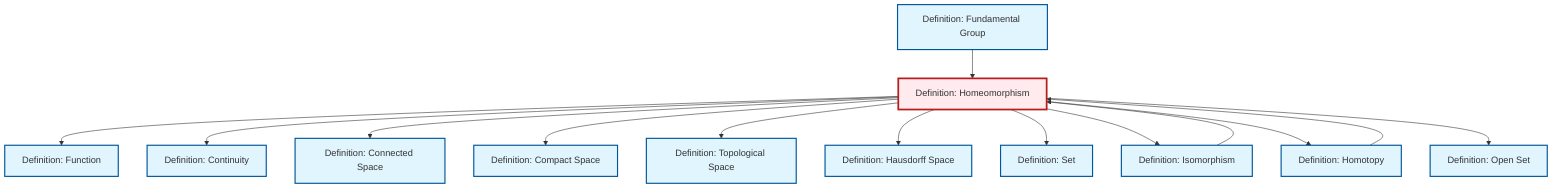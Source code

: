 graph TD
    classDef definition fill:#e1f5fe,stroke:#01579b,stroke-width:2px
    classDef theorem fill:#f3e5f5,stroke:#4a148c,stroke-width:2px
    classDef axiom fill:#fff3e0,stroke:#e65100,stroke-width:2px
    classDef example fill:#e8f5e9,stroke:#1b5e20,stroke-width:2px
    classDef current fill:#ffebee,stroke:#b71c1c,stroke-width:3px
    def-compact["Definition: Compact Space"]:::definition
    def-function["Definition: Function"]:::definition
    def-topological-space["Definition: Topological Space"]:::definition
    def-set["Definition: Set"]:::definition
    def-hausdorff["Definition: Hausdorff Space"]:::definition
    def-homeomorphism["Definition: Homeomorphism"]:::definition
    def-connected["Definition: Connected Space"]:::definition
    def-continuity["Definition: Continuity"]:::definition
    def-homotopy["Definition: Homotopy"]:::definition
    def-isomorphism["Definition: Isomorphism"]:::definition
    def-fundamental-group["Definition: Fundamental Group"]:::definition
    def-open-set["Definition: Open Set"]:::definition
    def-isomorphism --> def-homeomorphism
    def-homeomorphism --> def-function
    def-homeomorphism --> def-continuity
    def-homeomorphism --> def-connected
    def-homeomorphism --> def-compact
    def-fundamental-group --> def-homeomorphism
    def-homeomorphism --> def-topological-space
    def-homotopy --> def-homeomorphism
    def-homeomorphism --> def-hausdorff
    def-homeomorphism --> def-set
    def-homeomorphism --> def-isomorphism
    def-homeomorphism --> def-homotopy
    def-homeomorphism --> def-open-set
    class def-homeomorphism current